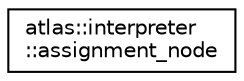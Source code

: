 digraph "Graphical Class Hierarchy"
{
  edge [fontname="Helvetica",fontsize="10",labelfontname="Helvetica",labelfontsize="10"];
  node [fontname="Helvetica",fontsize="10",shape=record];
  rankdir="LR";
  Node1 [label="atlas::interpreter\l::assignment_node",height=0.2,width=0.4,color="black", fillcolor="white", style="filled",URL="$structatlas_1_1interpreter_1_1assignment__node.html"];
}
